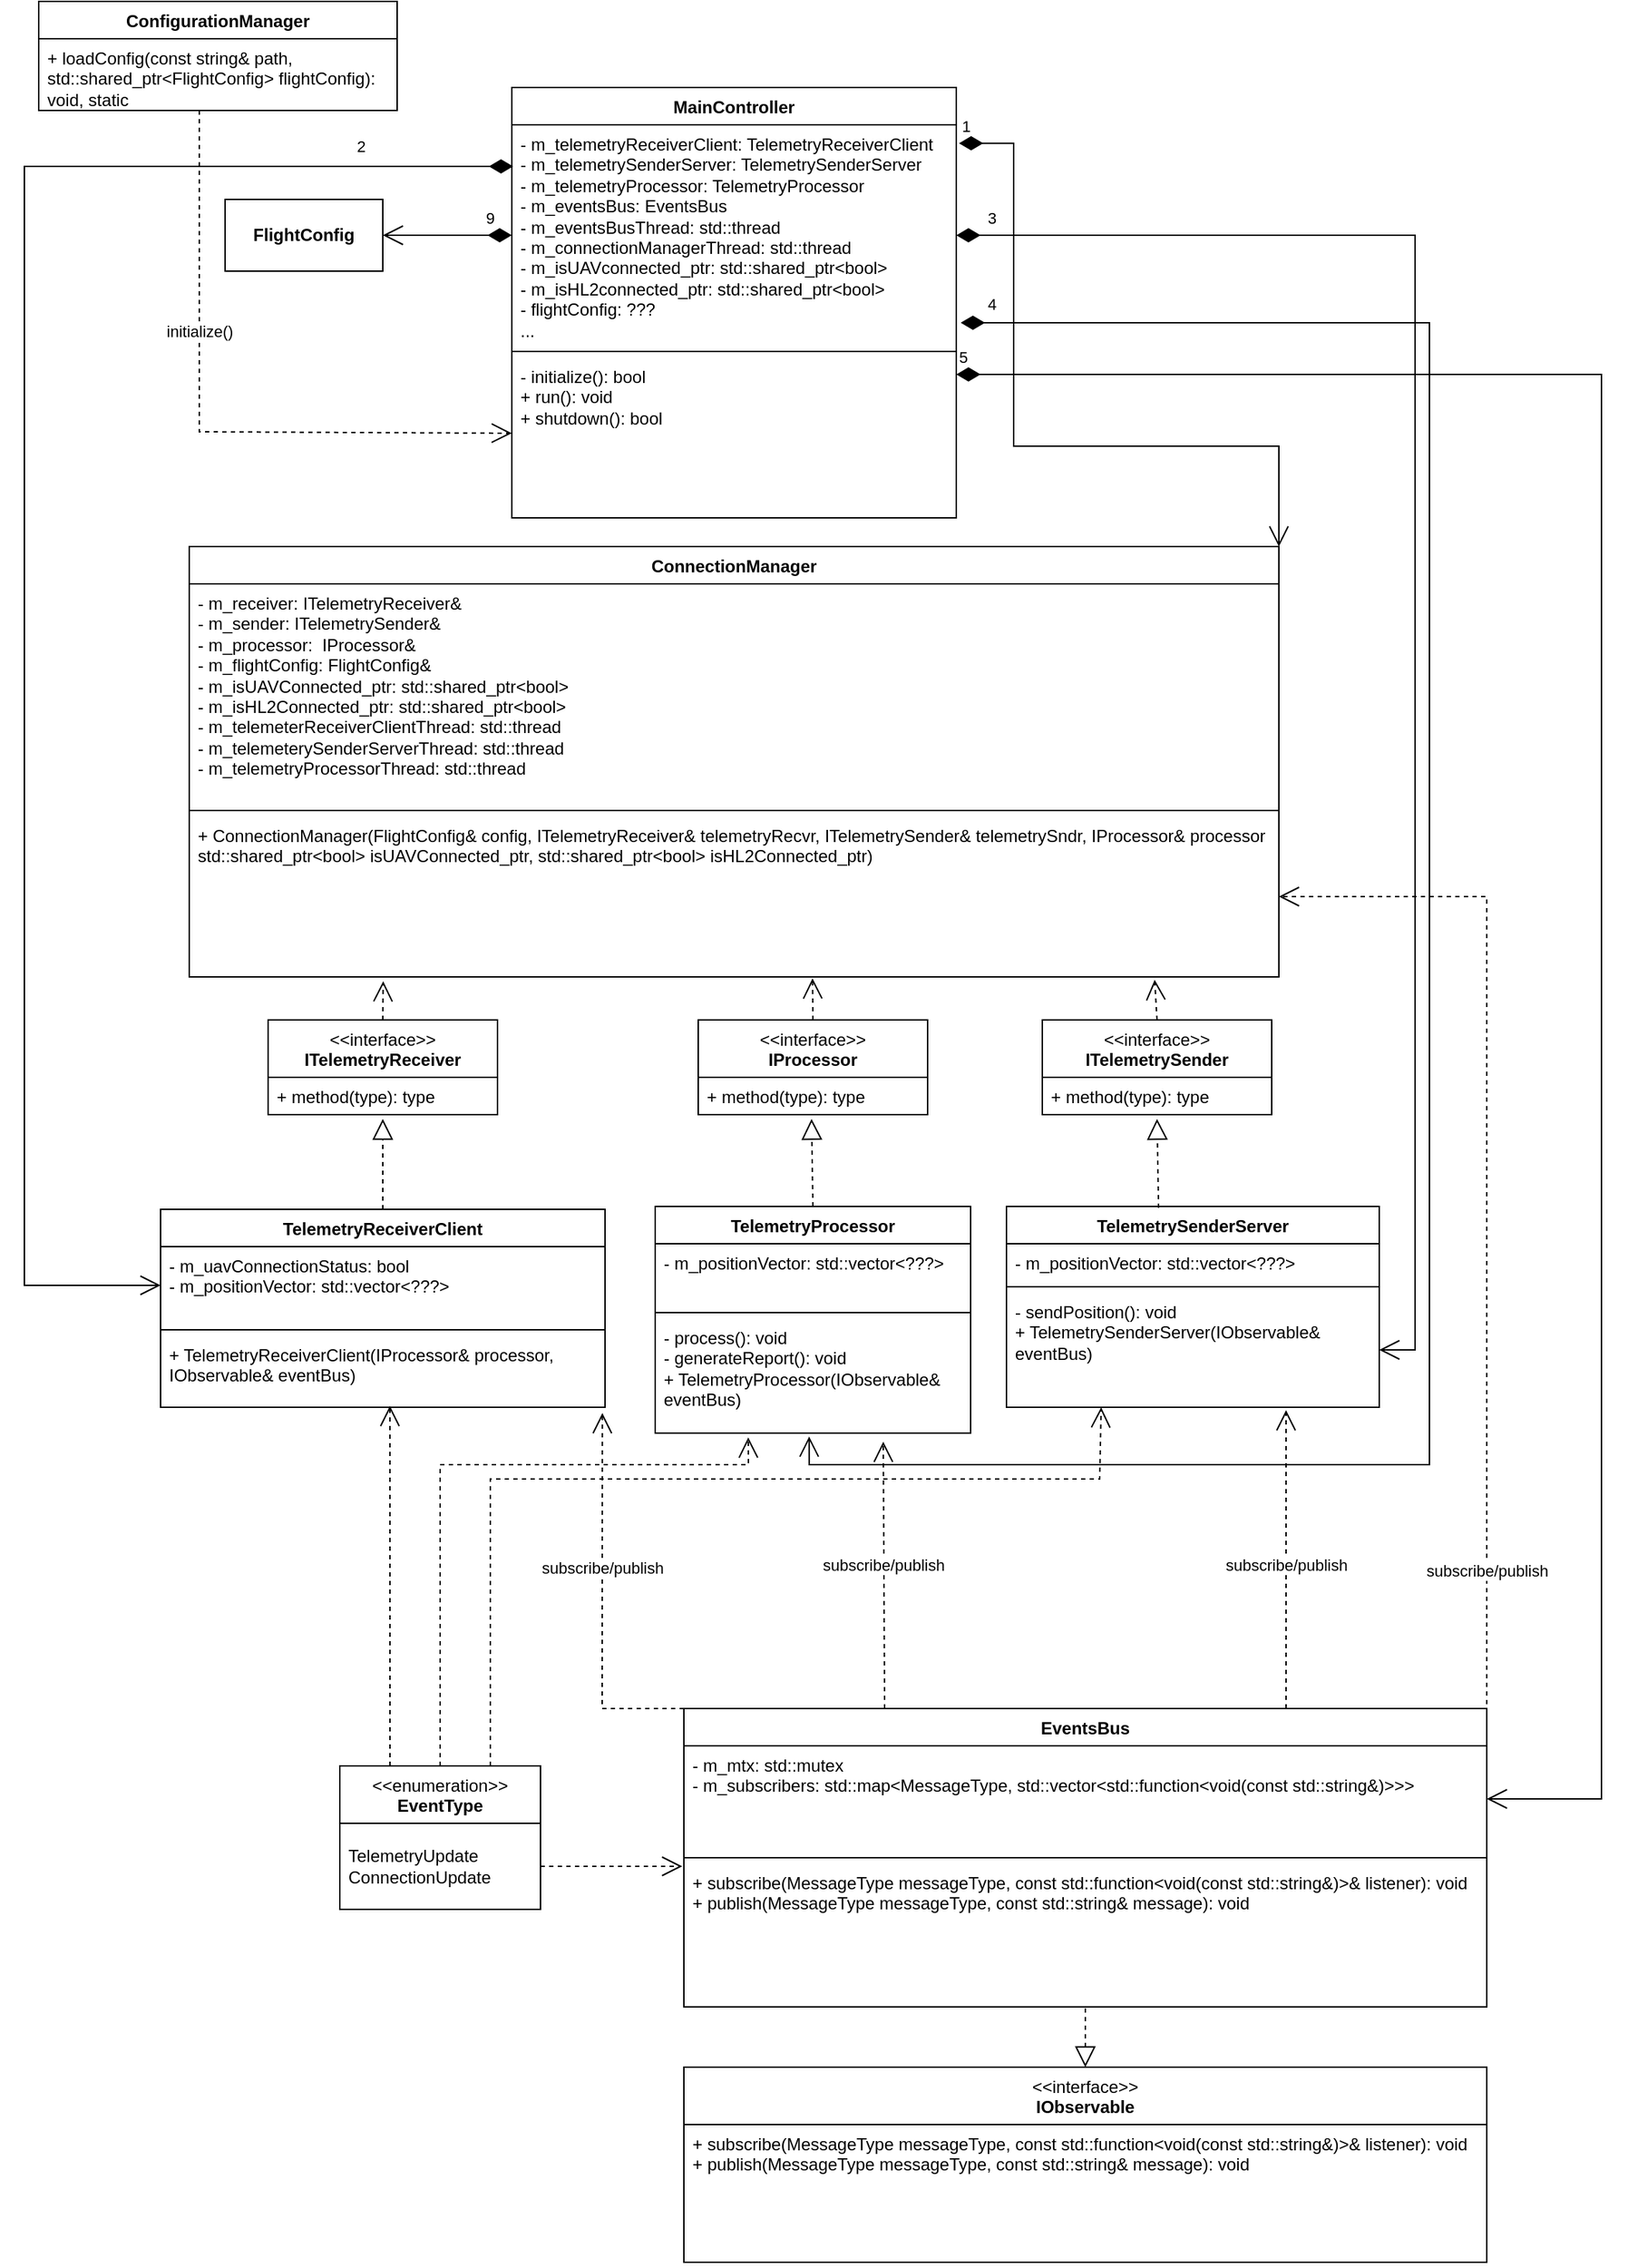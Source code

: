 <mxfile version="24.3.1" type="device">
  <diagram name="Page-1" id="AUV8XOVMXynb2XTjr2WS">
    <mxGraphModel dx="1290" dy="1658" grid="1" gridSize="10" guides="1" tooltips="1" connect="1" arrows="1" fold="1" page="1" pageScale="1" pageWidth="850" pageHeight="1100" background="#ffffff" math="0" shadow="0">
      <root>
        <mxCell id="0" />
        <mxCell id="1" parent="0" />
        <mxCell id="WBVQhS7fT6MhLSs4P5gq-1" value="MainController" style="swimlane;fontStyle=1;align=center;verticalAlign=top;childLayout=stackLayout;horizontal=1;startSize=26;horizontalStack=0;resizeParent=1;resizeParentMax=0;resizeLast=0;collapsible=1;marginBottom=0;whiteSpace=wrap;html=1;" parent="1" vertex="1">
          <mxGeometry x="360" width="310" height="300" as="geometry" />
        </mxCell>
        <mxCell id="WBVQhS7fT6MhLSs4P5gq-2" value="&lt;div&gt;&lt;div&gt;&lt;div&gt;- m_telemetryReceiverClient: TelemetryReceiverClient&lt;/div&gt;&lt;/div&gt;&lt;div&gt;- m_telemetrySenderServer: TelemetrySenderServer&lt;/div&gt;&lt;div&gt;- m_telemetryProcessor: TelemetryProcessor&lt;/div&gt;&lt;div&gt;- m_eventsBus: EventsBus&lt;/div&gt;&lt;div&gt;- m_eventsBusThread: std::thread&lt;br&gt;&lt;/div&gt;&lt;div&gt;- m_connectionManagerThread: std::thread&lt;/div&gt;&lt;div&gt;&lt;div&gt;- m_isUAVconnected_ptr: std::shared_ptr&amp;lt;bool&amp;gt;&lt;/div&gt;&lt;div&gt;- m_isHL2connected_ptr: std::shared_ptr&amp;lt;bool&amp;gt;&lt;/div&gt;&lt;/div&gt;&lt;/div&gt;&lt;div&gt;- flightConfig: ???&lt;br&gt;&lt;/div&gt;&lt;div&gt;...&lt;br&gt;&lt;/div&gt;&lt;div&gt;&lt;br&gt;&lt;/div&gt;" style="text;strokeColor=none;fillColor=none;align=left;verticalAlign=top;spacingLeft=4;spacingRight=4;overflow=hidden;rotatable=0;points=[[0,0.5],[1,0.5]];portConstraint=eastwest;whiteSpace=wrap;html=1;" parent="WBVQhS7fT6MhLSs4P5gq-1" vertex="1">
          <mxGeometry y="26" width="310" height="154" as="geometry" />
        </mxCell>
        <mxCell id="WBVQhS7fT6MhLSs4P5gq-3" value="" style="line;strokeWidth=1;fillColor=none;align=left;verticalAlign=middle;spacingTop=-1;spacingLeft=3;spacingRight=3;rotatable=0;labelPosition=right;points=[];portConstraint=eastwest;strokeColor=inherit;" parent="WBVQhS7fT6MhLSs4P5gq-1" vertex="1">
          <mxGeometry y="180" width="310" height="8" as="geometry" />
        </mxCell>
        <mxCell id="WBVQhS7fT6MhLSs4P5gq-4" value="&lt;div&gt;- initialize(): bool&lt;/div&gt;&lt;div&gt;+ run(): void&lt;/div&gt;&lt;div&gt;+ shutdown(): bool&lt;br&gt;&lt;/div&gt;&lt;div&gt;&lt;br&gt;&lt;/div&gt;" style="text;strokeColor=none;fillColor=none;align=left;verticalAlign=top;spacingLeft=4;spacingRight=4;overflow=hidden;rotatable=0;points=[[0,0.5],[1,0.5]];portConstraint=eastwest;whiteSpace=wrap;html=1;" parent="WBVQhS7fT6MhLSs4P5gq-1" vertex="1">
          <mxGeometry y="188" width="310" height="112" as="geometry" />
        </mxCell>
        <mxCell id="WBVQhS7fT6MhLSs4P5gq-5" value="ConfigurationManager" style="swimlane;fontStyle=1;align=center;verticalAlign=top;childLayout=stackLayout;horizontal=1;startSize=26;horizontalStack=0;resizeParent=1;resizeParentMax=0;resizeLast=0;collapsible=1;marginBottom=0;whiteSpace=wrap;html=1;" parent="1" vertex="1">
          <mxGeometry x="30" y="-60" width="250" height="76" as="geometry" />
        </mxCell>
        <mxCell id="WBVQhS7fT6MhLSs4P5gq-8" value="&lt;div&gt;+ loadConfig(const string&amp;amp; path, std::shared_ptr&amp;lt;FlightConfig&amp;gt; flightConfig): void, static&lt;/div&gt;" style="text;strokeColor=none;fillColor=none;align=left;verticalAlign=top;spacingLeft=4;spacingRight=4;overflow=hidden;rotatable=0;points=[[0,0.5],[1,0.5]];portConstraint=eastwest;whiteSpace=wrap;html=1;" parent="WBVQhS7fT6MhLSs4P5gq-5" vertex="1">
          <mxGeometry y="26" width="250" height="50" as="geometry" />
        </mxCell>
        <mxCell id="WBVQhS7fT6MhLSs4P5gq-9" value="ConnectionManager" style="swimlane;fontStyle=1;align=center;verticalAlign=top;childLayout=stackLayout;horizontal=1;startSize=26;horizontalStack=0;resizeParent=1;resizeParentMax=0;resizeLast=0;collapsible=1;marginBottom=0;whiteSpace=wrap;html=1;" parent="1" vertex="1">
          <mxGeometry x="135" y="320" width="760" height="300" as="geometry" />
        </mxCell>
        <mxCell id="WBVQhS7fT6MhLSs4P5gq-10" value="&lt;div&gt;- m_receiver: ITelemetryReceiver&amp;amp;&lt;/div&gt;&lt;div&gt;- m_sender: ITelemetrySender&amp;amp;&lt;/div&gt;&lt;div&gt;- m_processor:&amp;nbsp; IProcessor&amp;amp;&lt;/div&gt;&lt;div&gt;- m_flightConfig: FlightConfig&amp;amp;&lt;/div&gt;&lt;div&gt;- m_isUAVConnected_ptr: std::shared_ptr&amp;lt;bool&amp;gt;&lt;/div&gt;&lt;div&gt;- m_isHL2Connected_ptr: std::shared_ptr&amp;lt;bool&amp;gt;&lt;br&gt;&lt;/div&gt;&lt;div&gt;- m_telemeterReceiverClientThread: std::thread&lt;br&gt;&lt;/div&gt;&lt;div&gt;- m_telemeterySenderServerThread: std::thread&lt;/div&gt;&lt;div&gt;&lt;div&gt;- m_telemetryProcessorThread: std::thread&lt;/div&gt;&lt;div&gt;&lt;br&gt;&lt;br&gt;&lt;/div&gt;&lt;/div&gt;" style="text;strokeColor=none;fillColor=none;align=left;verticalAlign=top;spacingLeft=4;spacingRight=4;overflow=hidden;rotatable=0;points=[[0,0.5],[1,0.5]];portConstraint=eastwest;whiteSpace=wrap;html=1;" parent="WBVQhS7fT6MhLSs4P5gq-9" vertex="1">
          <mxGeometry y="26" width="760" height="154" as="geometry" />
        </mxCell>
        <mxCell id="WBVQhS7fT6MhLSs4P5gq-11" value="" style="line;strokeWidth=1;fillColor=none;align=left;verticalAlign=middle;spacingTop=-1;spacingLeft=3;spacingRight=3;rotatable=0;labelPosition=right;points=[];portConstraint=eastwest;strokeColor=inherit;" parent="WBVQhS7fT6MhLSs4P5gq-9" vertex="1">
          <mxGeometry y="180" width="760" height="8" as="geometry" />
        </mxCell>
        <mxCell id="WBVQhS7fT6MhLSs4P5gq-12" value="&lt;div&gt;+ ConnectionManager(FlightConfig&amp;amp; config, ITelemetryReceiver&amp;amp; telemetryRecvr, ITelemetrySender&amp;amp; telemetrySndr, IProcessor&amp;amp; processor&lt;/div&gt;&lt;div&gt;std::shared_ptr&amp;lt;bool&amp;gt; isUAVConnected_ptr, std::shared_ptr&amp;lt;bool&amp;gt; isHL2Connected_ptr)&lt;/div&gt;" style="text;strokeColor=none;fillColor=none;align=left;verticalAlign=top;spacingLeft=4;spacingRight=4;overflow=hidden;rotatable=0;points=[[0,0.5],[1,0.5]];portConstraint=eastwest;whiteSpace=wrap;html=1;" parent="WBVQhS7fT6MhLSs4P5gq-9" vertex="1">
          <mxGeometry y="188" width="760" height="112" as="geometry" />
        </mxCell>
        <mxCell id="WBVQhS7fT6MhLSs4P5gq-13" value="TelemetrySenderServer" style="swimlane;fontStyle=1;align=center;verticalAlign=top;childLayout=stackLayout;horizontal=1;startSize=26;horizontalStack=0;resizeParent=1;resizeParentMax=0;resizeLast=0;collapsible=1;marginBottom=0;whiteSpace=wrap;html=1;" parent="1" vertex="1">
          <mxGeometry x="705" y="780" width="260" height="140" as="geometry" />
        </mxCell>
        <mxCell id="WBVQhS7fT6MhLSs4P5gq-14" value="- m_positionVector: std::vector&amp;lt;???&amp;gt;" style="text;strokeColor=none;fillColor=none;align=left;verticalAlign=top;spacingLeft=4;spacingRight=4;overflow=hidden;rotatable=0;points=[[0,0.5],[1,0.5]];portConstraint=eastwest;whiteSpace=wrap;html=1;" parent="WBVQhS7fT6MhLSs4P5gq-13" vertex="1">
          <mxGeometry y="26" width="260" height="26" as="geometry" />
        </mxCell>
        <mxCell id="WBVQhS7fT6MhLSs4P5gq-15" value="" style="line;strokeWidth=1;fillColor=none;align=left;verticalAlign=middle;spacingTop=-1;spacingLeft=3;spacingRight=3;rotatable=0;labelPosition=right;points=[];portConstraint=eastwest;strokeColor=inherit;" parent="WBVQhS7fT6MhLSs4P5gq-13" vertex="1">
          <mxGeometry y="52" width="260" height="8" as="geometry" />
        </mxCell>
        <mxCell id="WBVQhS7fT6MhLSs4P5gq-16" value="&lt;div&gt;- sendPosition(): void&lt;br&gt;&lt;/div&gt;&lt;div&gt;+ TelemetrySenderServer(IObservable&amp;amp; eventBus)&lt;/div&gt;" style="text;strokeColor=none;fillColor=none;align=left;verticalAlign=top;spacingLeft=4;spacingRight=4;overflow=hidden;rotatable=0;points=[[0,0.5],[1,0.5]];portConstraint=eastwest;whiteSpace=wrap;html=1;" parent="WBVQhS7fT6MhLSs4P5gq-13" vertex="1">
          <mxGeometry y="60" width="260" height="80" as="geometry" />
        </mxCell>
        <mxCell id="WBVQhS7fT6MhLSs4P5gq-25" value="&lt;b&gt;FlightConfig&lt;/b&gt;" style="html=1;whiteSpace=wrap;" parent="1" vertex="1">
          <mxGeometry x="160" y="78" width="110" height="50" as="geometry" />
        </mxCell>
        <mxCell id="WBVQhS7fT6MhLSs4P5gq-26" value="TelemetryProcessor" style="swimlane;fontStyle=1;align=center;verticalAlign=top;childLayout=stackLayout;horizontal=1;startSize=26;horizontalStack=0;resizeParent=1;resizeParentMax=0;resizeLast=0;collapsible=1;marginBottom=0;whiteSpace=wrap;html=1;" parent="1" vertex="1">
          <mxGeometry x="460" y="780" width="220" height="158" as="geometry" />
        </mxCell>
        <mxCell id="WBVQhS7fT6MhLSs4P5gq-27" value="- m_positionVector: std::vector&amp;lt;???&amp;gt;" style="text;strokeColor=none;fillColor=none;align=left;verticalAlign=top;spacingLeft=4;spacingRight=4;overflow=hidden;rotatable=0;points=[[0,0.5],[1,0.5]];portConstraint=eastwest;whiteSpace=wrap;html=1;" parent="WBVQhS7fT6MhLSs4P5gq-26" vertex="1">
          <mxGeometry y="26" width="220" height="44" as="geometry" />
        </mxCell>
        <mxCell id="WBVQhS7fT6MhLSs4P5gq-28" value="" style="line;strokeWidth=1;fillColor=none;align=left;verticalAlign=middle;spacingTop=-1;spacingLeft=3;spacingRight=3;rotatable=0;labelPosition=right;points=[];portConstraint=eastwest;strokeColor=inherit;" parent="WBVQhS7fT6MhLSs4P5gq-26" vertex="1">
          <mxGeometry y="70" width="220" height="8" as="geometry" />
        </mxCell>
        <mxCell id="WBVQhS7fT6MhLSs4P5gq-29" value="&lt;div&gt;- process(): void&lt;/div&gt;&lt;div&gt;- generateReport(): void&lt;br&gt;&lt;/div&gt;&lt;div&gt;+ TelemetryProcessor(IObservable&amp;amp; eventBus)&lt;/div&gt;" style="text;strokeColor=none;fillColor=none;align=left;verticalAlign=top;spacingLeft=4;spacingRight=4;overflow=hidden;rotatable=0;points=[[0,0.5],[1,0.5]];portConstraint=eastwest;whiteSpace=wrap;html=1;" parent="WBVQhS7fT6MhLSs4P5gq-26" vertex="1">
          <mxGeometry y="78" width="220" height="80" as="geometry" />
        </mxCell>
        <mxCell id="nWSMORwomO7x_Qd4vwny-9" value="&lt;span style=&quot;font-weight: normal;&quot;&gt;&amp;lt;&amp;lt;interface&amp;gt;&amp;gt;&lt;/span&gt;&lt;br&gt;&lt;div&gt;IObservable&lt;br&gt;&lt;/div&gt;" style="swimlane;fontStyle=1;align=center;verticalAlign=top;childLayout=stackLayout;horizontal=1;startSize=40;horizontalStack=0;resizeParent=1;resizeParentMax=0;resizeLast=0;collapsible=1;marginBottom=0;whiteSpace=wrap;html=1;" parent="1" vertex="1">
          <mxGeometry x="480" y="1380" width="560" height="136" as="geometry" />
        </mxCell>
        <mxCell id="nWSMORwomO7x_Qd4vwny-12" value="&lt;div&gt;+ subscribe(MessageType messageType, const std::function&amp;lt;void(const std::string&amp;amp;)&amp;gt;&amp;amp; listener): void&lt;/div&gt;&lt;div&gt;+ publish(MessageType messageType, const std::string&amp;amp; message): void&lt;br&gt;&lt;/div&gt;" style="text;strokeColor=none;fillColor=none;align=left;verticalAlign=top;spacingLeft=4;spacingRight=4;overflow=hidden;rotatable=0;points=[[0,0.5],[1,0.5]];portConstraint=eastwest;whiteSpace=wrap;html=1;" parent="nWSMORwomO7x_Qd4vwny-9" vertex="1">
          <mxGeometry y="40" width="560" height="96" as="geometry" />
        </mxCell>
        <mxCell id="LW0h_Kom643xYX88OAlX-7" value="&lt;span style=&quot;font-weight: normal;&quot;&gt;&amp;lt;&amp;lt;interface&amp;gt;&amp;gt;&lt;/span&gt;&lt;br&gt;&lt;div&gt;ITelemetryReceiver&lt;br&gt;&lt;/div&gt;" style="swimlane;fontStyle=1;align=center;verticalAlign=top;childLayout=stackLayout;horizontal=1;startSize=40;horizontalStack=0;resizeParent=1;resizeParentMax=0;resizeLast=0;collapsible=1;marginBottom=0;whiteSpace=wrap;html=1;" vertex="1" parent="1">
          <mxGeometry x="190" y="650" width="160" height="66" as="geometry" />
        </mxCell>
        <mxCell id="LW0h_Kom643xYX88OAlX-10" value="+ method(type): type" style="text;strokeColor=none;fillColor=none;align=left;verticalAlign=top;spacingLeft=4;spacingRight=4;overflow=hidden;rotatable=0;points=[[0,0.5],[1,0.5]];portConstraint=eastwest;whiteSpace=wrap;html=1;" vertex="1" parent="LW0h_Kom643xYX88OAlX-7">
          <mxGeometry y="40" width="160" height="26" as="geometry" />
        </mxCell>
        <mxCell id="LW0h_Kom643xYX88OAlX-11" value="&lt;span style=&quot;font-weight: normal;&quot;&gt;&amp;lt;&amp;lt;interface&amp;gt;&amp;gt;&lt;/span&gt;&lt;br&gt;&lt;div&gt;ITelemetrySender&lt;/div&gt;" style="swimlane;fontStyle=1;align=center;verticalAlign=top;childLayout=stackLayout;horizontal=1;startSize=40;horizontalStack=0;resizeParent=1;resizeParentMax=0;resizeLast=0;collapsible=1;marginBottom=0;whiteSpace=wrap;html=1;" vertex="1" parent="1">
          <mxGeometry x="730" y="650" width="160" height="66" as="geometry" />
        </mxCell>
        <mxCell id="LW0h_Kom643xYX88OAlX-14" value="+ method(type): type" style="text;strokeColor=none;fillColor=none;align=left;verticalAlign=top;spacingLeft=4;spacingRight=4;overflow=hidden;rotatable=0;points=[[0,0.5],[1,0.5]];portConstraint=eastwest;whiteSpace=wrap;html=1;" vertex="1" parent="LW0h_Kom643xYX88OAlX-11">
          <mxGeometry y="40" width="160" height="26" as="geometry" />
        </mxCell>
        <mxCell id="LW0h_Kom643xYX88OAlX-15" value="&lt;span style=&quot;font-weight: normal;&quot;&gt;&amp;lt;&amp;lt;interface&amp;gt;&amp;gt;&lt;/span&gt;&lt;br&gt;&lt;div&gt;IProcessor&lt;/div&gt;" style="swimlane;fontStyle=1;align=center;verticalAlign=top;childLayout=stackLayout;horizontal=1;startSize=40;horizontalStack=0;resizeParent=1;resizeParentMax=0;resizeLast=0;collapsible=1;marginBottom=0;whiteSpace=wrap;html=1;" vertex="1" parent="1">
          <mxGeometry x="490" y="650" width="160" height="66" as="geometry" />
        </mxCell>
        <mxCell id="LW0h_Kom643xYX88OAlX-18" value="+ method(type): type" style="text;strokeColor=none;fillColor=none;align=left;verticalAlign=top;spacingLeft=4;spacingRight=4;overflow=hidden;rotatable=0;points=[[0,0.5],[1,0.5]];portConstraint=eastwest;whiteSpace=wrap;html=1;" vertex="1" parent="LW0h_Kom643xYX88OAlX-15">
          <mxGeometry y="40" width="160" height="26" as="geometry" />
        </mxCell>
        <mxCell id="LW0h_Kom643xYX88OAlX-19" value="" style="endArrow=block;dashed=1;endFill=0;endSize=12;html=1;rounded=0;exitX=0.5;exitY=0;exitDx=0;exitDy=0;entryX=0.5;entryY=1.115;entryDx=0;entryDy=0;entryPerimeter=0;" edge="1" parent="1" source="LW0h_Kom643xYX88OAlX-43" target="LW0h_Kom643xYX88OAlX-10">
          <mxGeometry width="160" relative="1" as="geometry">
            <mxPoint x="270" y="790" as="sourcePoint" />
            <mxPoint x="760" y="720" as="targetPoint" />
          </mxGeometry>
        </mxCell>
        <mxCell id="LW0h_Kom643xYX88OAlX-20" value="" style="endArrow=block;dashed=1;endFill=0;endSize=12;html=1;rounded=0;exitX=0.408;exitY=0.007;exitDx=0;exitDy=0;entryX=0.5;entryY=1.115;entryDx=0;entryDy=0;entryPerimeter=0;exitPerimeter=0;" edge="1" parent="1" source="WBVQhS7fT6MhLSs4P5gq-13" target="LW0h_Kom643xYX88OAlX-14">
          <mxGeometry width="160" relative="1" as="geometry">
            <mxPoint x="960" y="809" as="sourcePoint" />
            <mxPoint x="960" y="740" as="targetPoint" />
          </mxGeometry>
        </mxCell>
        <mxCell id="LW0h_Kom643xYX88OAlX-21" value="" style="endArrow=block;dashed=1;endFill=0;endSize=12;html=1;rounded=0;exitX=0.5;exitY=0;exitDx=0;exitDy=0;entryX=0.494;entryY=1.115;entryDx=0;entryDy=0;entryPerimeter=0;" edge="1" parent="1" source="WBVQhS7fT6MhLSs4P5gq-26" target="LW0h_Kom643xYX88OAlX-18">
          <mxGeometry width="160" relative="1" as="geometry">
            <mxPoint x="290" y="810" as="sourcePoint" />
            <mxPoint x="290" y="741" as="targetPoint" />
          </mxGeometry>
        </mxCell>
        <mxCell id="LW0h_Kom643xYX88OAlX-22" value="1" style="endArrow=open;html=1;endSize=12;startArrow=diamondThin;startSize=14;startFill=1;edgeStyle=orthogonalEdgeStyle;align=left;verticalAlign=bottom;rounded=0;exitX=1.006;exitY=0.084;exitDx=0;exitDy=0;exitPerimeter=0;entryX=1;entryY=0;entryDx=0;entryDy=0;" edge="1" parent="1" source="WBVQhS7fT6MhLSs4P5gq-2" target="WBVQhS7fT6MhLSs4P5gq-9">
          <mxGeometry x="-1" y="3" relative="1" as="geometry">
            <mxPoint x="600" y="250" as="sourcePoint" />
            <mxPoint x="760" y="250" as="targetPoint" />
            <Array as="points">
              <mxPoint x="710" y="39" />
              <mxPoint x="710" y="250" />
              <mxPoint x="895" y="250" />
            </Array>
          </mxGeometry>
        </mxCell>
        <mxCell id="LW0h_Kom643xYX88OAlX-24" value="2" style="endArrow=open;html=1;endSize=12;startArrow=diamondThin;startSize=14;startFill=1;edgeStyle=orthogonalEdgeStyle;align=left;verticalAlign=bottom;rounded=0;exitX=0.003;exitY=0.188;exitDx=0;exitDy=0;exitPerimeter=0;entryX=0;entryY=0.5;entryDx=0;entryDy=0;" edge="1" parent="1" source="WBVQhS7fT6MhLSs4P5gq-2" target="LW0h_Kom643xYX88OAlX-44">
          <mxGeometry x="-0.818" y="-5" relative="1" as="geometry">
            <mxPoint x="135" y="220" as="sourcePoint" />
            <mxPoint x="90" y="1090" as="targetPoint" />
            <Array as="points">
              <mxPoint x="20" y="55" />
              <mxPoint x="20" y="835" />
            </Array>
            <mxPoint as="offset" />
          </mxGeometry>
        </mxCell>
        <mxCell id="LW0h_Kom643xYX88OAlX-25" value="3" style="endArrow=open;html=1;endSize=12;startArrow=diamondThin;startSize=14;startFill=1;edgeStyle=orthogonalEdgeStyle;align=left;verticalAlign=bottom;rounded=0;entryX=1;entryY=0.5;entryDx=0;entryDy=0;" edge="1" parent="1" source="WBVQhS7fT6MhLSs4P5gq-2" target="WBVQhS7fT6MhLSs4P5gq-16">
          <mxGeometry x="-0.964" y="3" relative="1" as="geometry">
            <mxPoint x="600" y="200" as="sourcePoint" />
            <mxPoint x="760" y="200" as="targetPoint" />
            <Array as="points">
              <mxPoint x="990" y="103" />
              <mxPoint x="990" y="880" />
            </Array>
            <mxPoint as="offset" />
          </mxGeometry>
        </mxCell>
        <mxCell id="LW0h_Kom643xYX88OAlX-26" value="4" style="endArrow=open;html=1;endSize=12;startArrow=diamondThin;startSize=14;startFill=1;edgeStyle=orthogonalEdgeStyle;align=left;verticalAlign=bottom;rounded=0;exitX=1.01;exitY=0.896;exitDx=0;exitDy=0;exitPerimeter=0;entryX=0.488;entryY=1.029;entryDx=0;entryDy=0;entryPerimeter=0;" edge="1" parent="1" source="WBVQhS7fT6MhLSs4P5gq-2" target="WBVQhS7fT6MhLSs4P5gq-29">
          <mxGeometry x="-0.979" y="4" relative="1" as="geometry">
            <mxPoint x="600" y="220" as="sourcePoint" />
            <mxPoint x="570" y="970" as="targetPoint" />
            <Array as="points">
              <mxPoint x="1000" y="164" />
              <mxPoint x="1000" y="960" />
              <mxPoint x="568" y="960" />
            </Array>
            <mxPoint as="offset" />
          </mxGeometry>
        </mxCell>
        <mxCell id="LW0h_Kom643xYX88OAlX-28" value="" style="endArrow=open;endSize=12;dashed=1;html=1;rounded=0;exitX=0.5;exitY=0;exitDx=0;exitDy=0;entryX=0.178;entryY=1.027;entryDx=0;entryDy=0;entryPerimeter=0;" edge="1" parent="1" source="LW0h_Kom643xYX88OAlX-7" target="WBVQhS7fT6MhLSs4P5gq-12">
          <mxGeometry width="160" relative="1" as="geometry">
            <mxPoint x="600" y="660" as="sourcePoint" />
            <mxPoint x="760" y="660" as="targetPoint" />
          </mxGeometry>
        </mxCell>
        <mxCell id="LW0h_Kom643xYX88OAlX-29" value="" style="endArrow=open;endSize=12;dashed=1;html=1;rounded=0;exitX=0.5;exitY=0;exitDx=0;exitDy=0;entryX=0.886;entryY=1.018;entryDx=0;entryDy=0;entryPerimeter=0;" edge="1" parent="1" source="LW0h_Kom643xYX88OAlX-11" target="WBVQhS7fT6MhLSs4P5gq-12">
          <mxGeometry width="160" relative="1" as="geometry">
            <mxPoint x="280" y="660" as="sourcePoint" />
            <mxPoint x="280" y="613" as="targetPoint" />
          </mxGeometry>
        </mxCell>
        <mxCell id="LW0h_Kom643xYX88OAlX-30" value="" style="endArrow=open;endSize=12;dashed=1;html=1;rounded=0;exitX=0.5;exitY=0;exitDx=0;exitDy=0;entryX=0.572;entryY=1.009;entryDx=0;entryDy=0;entryPerimeter=0;" edge="1" parent="1" source="LW0h_Kom643xYX88OAlX-15" target="WBVQhS7fT6MhLSs4P5gq-12">
          <mxGeometry width="160" relative="1" as="geometry">
            <mxPoint x="290" y="670" as="sourcePoint" />
            <mxPoint x="290" y="623" as="targetPoint" />
          </mxGeometry>
        </mxCell>
        <mxCell id="LW0h_Kom643xYX88OAlX-31" value="EventsBus" style="swimlane;fontStyle=1;align=center;verticalAlign=top;childLayout=stackLayout;horizontal=1;startSize=26;horizontalStack=0;resizeParent=1;resizeParentMax=0;resizeLast=0;collapsible=1;marginBottom=0;whiteSpace=wrap;html=1;" vertex="1" parent="1">
          <mxGeometry x="480" y="1130" width="560" height="208" as="geometry" />
        </mxCell>
        <mxCell id="LW0h_Kom643xYX88OAlX-32" value="- m_mtx: std::mutex&lt;br&gt;&lt;div&gt;- m_subscribers: std::map&amp;lt;MessageType, std::vector&amp;lt;std::function&amp;lt;void(const std::string&amp;amp;)&amp;gt;&amp;gt;&amp;gt;&lt;/div&gt;" style="text;strokeColor=none;fillColor=none;align=left;verticalAlign=top;spacingLeft=4;spacingRight=4;overflow=hidden;rotatable=0;points=[[0,0.5],[1,0.5]];portConstraint=eastwest;whiteSpace=wrap;html=1;" vertex="1" parent="LW0h_Kom643xYX88OAlX-31">
          <mxGeometry y="26" width="560" height="74" as="geometry" />
        </mxCell>
        <mxCell id="LW0h_Kom643xYX88OAlX-33" value="" style="line;strokeWidth=1;fillColor=none;align=left;verticalAlign=middle;spacingTop=-1;spacingLeft=3;spacingRight=3;rotatable=0;labelPosition=right;points=[];portConstraint=eastwest;strokeColor=inherit;" vertex="1" parent="LW0h_Kom643xYX88OAlX-31">
          <mxGeometry y="100" width="560" height="8" as="geometry" />
        </mxCell>
        <mxCell id="LW0h_Kom643xYX88OAlX-34" value="&lt;div&gt;+ subscribe(MessageType messageType, const std::function&amp;lt;void(const std::string&amp;amp;)&amp;gt;&amp;amp; listener): void&lt;/div&gt;&lt;div&gt;+ publish(MessageType messageType, const std::string&amp;amp; message): void&lt;br&gt;&lt;/div&gt;" style="text;strokeColor=none;fillColor=none;align=left;verticalAlign=top;spacingLeft=4;spacingRight=4;overflow=hidden;rotatable=0;points=[[0,0.5],[1,0.5]];portConstraint=eastwest;whiteSpace=wrap;html=1;" vertex="1" parent="LW0h_Kom643xYX88OAlX-31">
          <mxGeometry y="108" width="560" height="100" as="geometry" />
        </mxCell>
        <mxCell id="LW0h_Kom643xYX88OAlX-35" value="" style="endArrow=block;dashed=1;endFill=0;endSize=12;html=1;rounded=0;exitX=0.5;exitY=1.01;exitDx=0;exitDy=0;exitPerimeter=0;entryX=0.5;entryY=0;entryDx=0;entryDy=0;" edge="1" parent="1" source="LW0h_Kom643xYX88OAlX-34" target="nWSMORwomO7x_Qd4vwny-9">
          <mxGeometry width="160" relative="1" as="geometry">
            <mxPoint x="600" y="1060" as="sourcePoint" />
            <mxPoint x="760" y="1060" as="targetPoint" />
          </mxGeometry>
        </mxCell>
        <mxCell id="LW0h_Kom643xYX88OAlX-43" value="TelemetryReceiverClient" style="swimlane;fontStyle=1;align=center;verticalAlign=top;childLayout=stackLayout;horizontal=1;startSize=26;horizontalStack=0;resizeParent=1;resizeParentMax=0;resizeLast=0;collapsible=1;marginBottom=0;whiteSpace=wrap;html=1;" vertex="1" parent="1">
          <mxGeometry x="115" y="782" width="310" height="138" as="geometry" />
        </mxCell>
        <mxCell id="LW0h_Kom643xYX88OAlX-44" value="&lt;div&gt;- m_uavConnectionStatus: bool&lt;/div&gt;&lt;div&gt;- m_positionVector: std::vector&amp;lt;???&amp;gt;&lt;br&gt;&lt;/div&gt;" style="text;strokeColor=none;fillColor=none;align=left;verticalAlign=top;spacingLeft=4;spacingRight=4;overflow=hidden;rotatable=0;points=[[0,0.5],[1,0.5]];portConstraint=eastwest;whiteSpace=wrap;html=1;" vertex="1" parent="LW0h_Kom643xYX88OAlX-43">
          <mxGeometry y="26" width="310" height="54" as="geometry" />
        </mxCell>
        <mxCell id="LW0h_Kom643xYX88OAlX-45" value="" style="line;strokeWidth=1;fillColor=none;align=left;verticalAlign=middle;spacingTop=-1;spacingLeft=3;spacingRight=3;rotatable=0;labelPosition=right;points=[];portConstraint=eastwest;strokeColor=inherit;" vertex="1" parent="LW0h_Kom643xYX88OAlX-43">
          <mxGeometry y="80" width="310" height="8" as="geometry" />
        </mxCell>
        <mxCell id="LW0h_Kom643xYX88OAlX-46" value="+ TelemetryReceiverClient(IProcessor&amp;amp; processor, IObservable&amp;amp; eventBus)&lt;div&gt;&lt;br&gt;&lt;/div&gt;&lt;div&gt;&lt;br&gt;&lt;br&gt;&lt;/div&gt;" style="text;strokeColor=none;fillColor=none;align=left;verticalAlign=top;spacingLeft=4;spacingRight=4;overflow=hidden;rotatable=0;points=[[0,0.5],[1,0.5]];portConstraint=eastwest;whiteSpace=wrap;html=1;" vertex="1" parent="LW0h_Kom643xYX88OAlX-43">
          <mxGeometry y="88" width="310" height="50" as="geometry" />
        </mxCell>
        <mxCell id="LW0h_Kom643xYX88OAlX-47" value="5" style="endArrow=open;html=1;endSize=12;startArrow=diamondThin;startSize=14;startFill=1;edgeStyle=orthogonalEdgeStyle;align=left;verticalAlign=bottom;rounded=0;exitX=1.01;exitY=0.241;exitDx=0;exitDy=0;exitPerimeter=0;entryX=1;entryY=0.5;entryDx=0;entryDy=0;" edge="1" parent="1" target="LW0h_Kom643xYX88OAlX-32">
          <mxGeometry x="-1" y="3" relative="1" as="geometry">
            <mxPoint x="670.0" y="200.002" as="sourcePoint" />
            <mxPoint x="1120" y="1160" as="targetPoint" />
            <Array as="points">
              <mxPoint x="1120" y="200" />
              <mxPoint x="1120" y="1193" />
            </Array>
          </mxGeometry>
        </mxCell>
        <mxCell id="LW0h_Kom643xYX88OAlX-48" value="&amp;lt;&amp;lt;enumeration&amp;gt;&amp;gt;&lt;br&gt;&lt;b&gt;EventType&lt;/b&gt;" style="swimlane;fontStyle=0;align=center;verticalAlign=top;childLayout=stackLayout;horizontal=1;startSize=40;horizontalStack=0;resizeParent=1;resizeParentMax=0;resizeLast=0;collapsible=0;marginBottom=0;html=1;whiteSpace=wrap;" vertex="1" parent="1">
          <mxGeometry x="240" y="1170" width="140" height="100" as="geometry" />
        </mxCell>
        <mxCell id="LW0h_Kom643xYX88OAlX-49" value="&lt;div&gt;TelemetryUpdate&lt;/div&gt;&lt;div&gt;ConnectionUpdate&lt;br&gt;&lt;/div&gt;" style="text;html=1;strokeColor=none;fillColor=none;align=left;verticalAlign=middle;spacingLeft=4;spacingRight=4;overflow=hidden;rotatable=0;points=[[0,0.5],[1,0.5]];portConstraint=eastwest;whiteSpace=wrap;" vertex="1" parent="LW0h_Kom643xYX88OAlX-48">
          <mxGeometry y="40" width="140" height="60" as="geometry" />
        </mxCell>
        <mxCell id="LW0h_Kom643xYX88OAlX-50" value="" style="endArrow=open;endSize=12;dashed=1;html=1;rounded=0;exitX=1;exitY=0.5;exitDx=0;exitDy=0;entryX=-0.002;entryY=0.02;entryDx=0;entryDy=0;entryPerimeter=0;" edge="1" parent="1" source="LW0h_Kom643xYX88OAlX-49" target="LW0h_Kom643xYX88OAlX-34">
          <mxGeometry width="160" relative="1" as="geometry">
            <mxPoint x="600" y="980" as="sourcePoint" />
            <mxPoint x="760" y="980" as="targetPoint" />
          </mxGeometry>
        </mxCell>
        <mxCell id="LW0h_Kom643xYX88OAlX-51" value="" style="endArrow=open;endSize=12;dashed=1;html=1;rounded=0;exitX=0.25;exitY=0;exitDx=0;exitDy=0;entryX=0.516;entryY=0.98;entryDx=0;entryDy=0;entryPerimeter=0;" edge="1" parent="1" source="LW0h_Kom643xYX88OAlX-48" target="LW0h_Kom643xYX88OAlX-46">
          <mxGeometry width="160" relative="1" as="geometry">
            <mxPoint x="600" y="980" as="sourcePoint" />
            <mxPoint x="275" y="920" as="targetPoint" />
          </mxGeometry>
        </mxCell>
        <mxCell id="LW0h_Kom643xYX88OAlX-52" value="" style="endArrow=open;endSize=12;dashed=1;html=1;rounded=0;exitX=0.5;exitY=0;exitDx=0;exitDy=0;entryX=0.295;entryY=1.038;entryDx=0;entryDy=0;entryPerimeter=0;" edge="1" parent="1" source="LW0h_Kom643xYX88OAlX-48" target="WBVQhS7fT6MhLSs4P5gq-29">
          <mxGeometry width="160" relative="1" as="geometry">
            <mxPoint x="300" y="1030" as="sourcePoint" />
            <mxPoint x="520" y="960" as="targetPoint" />
            <Array as="points">
              <mxPoint x="310" y="960" />
              <mxPoint x="525" y="960" />
            </Array>
          </mxGeometry>
        </mxCell>
        <mxCell id="LW0h_Kom643xYX88OAlX-53" value="" style="endArrow=open;endSize=12;dashed=1;html=1;rounded=0;exitX=0.75;exitY=0;exitDx=0;exitDy=0;entryX=0.254;entryY=1;entryDx=0;entryDy=0;entryPerimeter=0;" edge="1" parent="1" source="LW0h_Kom643xYX88OAlX-48" target="WBVQhS7fT6MhLSs4P5gq-16">
          <mxGeometry width="160" relative="1" as="geometry">
            <mxPoint x="600" y="980" as="sourcePoint" />
            <mxPoint x="760" y="980" as="targetPoint" />
            <Array as="points">
              <mxPoint x="345" y="970" />
              <mxPoint x="770" y="970" />
            </Array>
          </mxGeometry>
        </mxCell>
        <mxCell id="LW0h_Kom643xYX88OAlX-55" value="initialize()" style="endArrow=open;endSize=12;dashed=1;html=1;rounded=0;exitX=0.448;exitY=1.06;exitDx=0;exitDy=0;exitPerimeter=0;entryX=0;entryY=0.5;entryDx=0;entryDy=0;" edge="1" parent="1">
          <mxGeometry x="-0.303" width="160" relative="1" as="geometry">
            <mxPoint x="142" y="16" as="sourcePoint" />
            <mxPoint x="360" y="241" as="targetPoint" />
            <Array as="points">
              <mxPoint x="142" y="240" />
            </Array>
            <mxPoint as="offset" />
          </mxGeometry>
        </mxCell>
        <mxCell id="LW0h_Kom643xYX88OAlX-56" value="subscribe/publish" style="endArrow=open;endSize=12;dashed=1;html=1;rounded=0;exitX=0;exitY=0;exitDx=0;exitDy=0;entryX=0.994;entryY=1.08;entryDx=0;entryDy=0;entryPerimeter=0;" edge="1" parent="1" source="LW0h_Kom643xYX88OAlX-31" target="LW0h_Kom643xYX88OAlX-46">
          <mxGeometry x="0.18" width="160" relative="1" as="geometry">
            <mxPoint x="600" y="1020" as="sourcePoint" />
            <mxPoint x="760" y="1020" as="targetPoint" />
            <Array as="points">
              <mxPoint x="423" y="1130" />
            </Array>
            <mxPoint as="offset" />
          </mxGeometry>
        </mxCell>
        <mxCell id="LW0h_Kom643xYX88OAlX-58" value="subscribe/publish" style="endArrow=open;endSize=12;dashed=1;html=1;rounded=0;exitX=0.25;exitY=0;exitDx=0;exitDy=0;entryX=0.723;entryY=1.075;entryDx=0;entryDy=0;entryPerimeter=0;" edge="1" parent="1" source="LW0h_Kom643xYX88OAlX-31" target="WBVQhS7fT6MhLSs4P5gq-29">
          <mxGeometry x="0.075" width="160" relative="1" as="geometry">
            <mxPoint x="600" y="1060" as="sourcePoint" />
            <mxPoint x="760" y="1060" as="targetPoint" />
            <mxPoint as="offset" />
          </mxGeometry>
        </mxCell>
        <mxCell id="LW0h_Kom643xYX88OAlX-59" value="subscribe/publish" style="endArrow=open;endSize=12;dashed=1;html=1;rounded=0;exitX=0.75;exitY=0;exitDx=0;exitDy=0;entryX=0.75;entryY=1.025;entryDx=0;entryDy=0;entryPerimeter=0;" edge="1" parent="1" source="LW0h_Kom643xYX88OAlX-31" target="WBVQhS7fT6MhLSs4P5gq-16">
          <mxGeometry x="-0.038" width="160" relative="1" as="geometry">
            <mxPoint x="805" y="1060" as="sourcePoint" />
            <mxPoint x="965" y="1060" as="targetPoint" />
            <mxPoint as="offset" />
          </mxGeometry>
        </mxCell>
        <mxCell id="LW0h_Kom643xYX88OAlX-60" value="subscribe/publish" style="endArrow=open;endSize=12;dashed=1;html=1;rounded=0;exitX=1;exitY=0.5;exitDx=0;exitDy=0;entryX=1;entryY=0.5;entryDx=0;entryDy=0;" edge="1" parent="1" source="LW0h_Kom643xYX88OAlX-32" target="WBVQhS7fT6MhLSs4P5gq-12">
          <mxGeometry x="-0.589" width="160" relative="1" as="geometry">
            <mxPoint x="1085" y="1100" as="sourcePoint" />
            <mxPoint x="940" y="514" as="targetPoint" />
            <Array as="points">
              <mxPoint x="1040" y="564" />
            </Array>
            <mxPoint as="offset" />
          </mxGeometry>
        </mxCell>
        <mxCell id="LW0h_Kom643xYX88OAlX-62" value="9" style="endArrow=open;html=1;endSize=12;startArrow=diamondThin;startSize=14;startFill=1;edgeStyle=orthogonalEdgeStyle;align=left;verticalAlign=bottom;rounded=0;exitX=0;exitY=0.5;exitDx=0;exitDy=0;entryX=1;entryY=0.5;entryDx=0;entryDy=0;" edge="1" parent="1" source="WBVQhS7fT6MhLSs4P5gq-2" target="WBVQhS7fT6MhLSs4P5gq-25">
          <mxGeometry x="-0.556" y="-3" relative="1" as="geometry">
            <mxPoint x="600" y="210" as="sourcePoint" />
            <mxPoint x="760" y="210" as="targetPoint" />
            <Array as="points">
              <mxPoint x="270" y="103" />
            </Array>
            <mxPoint as="offset" />
          </mxGeometry>
        </mxCell>
      </root>
    </mxGraphModel>
  </diagram>
</mxfile>
